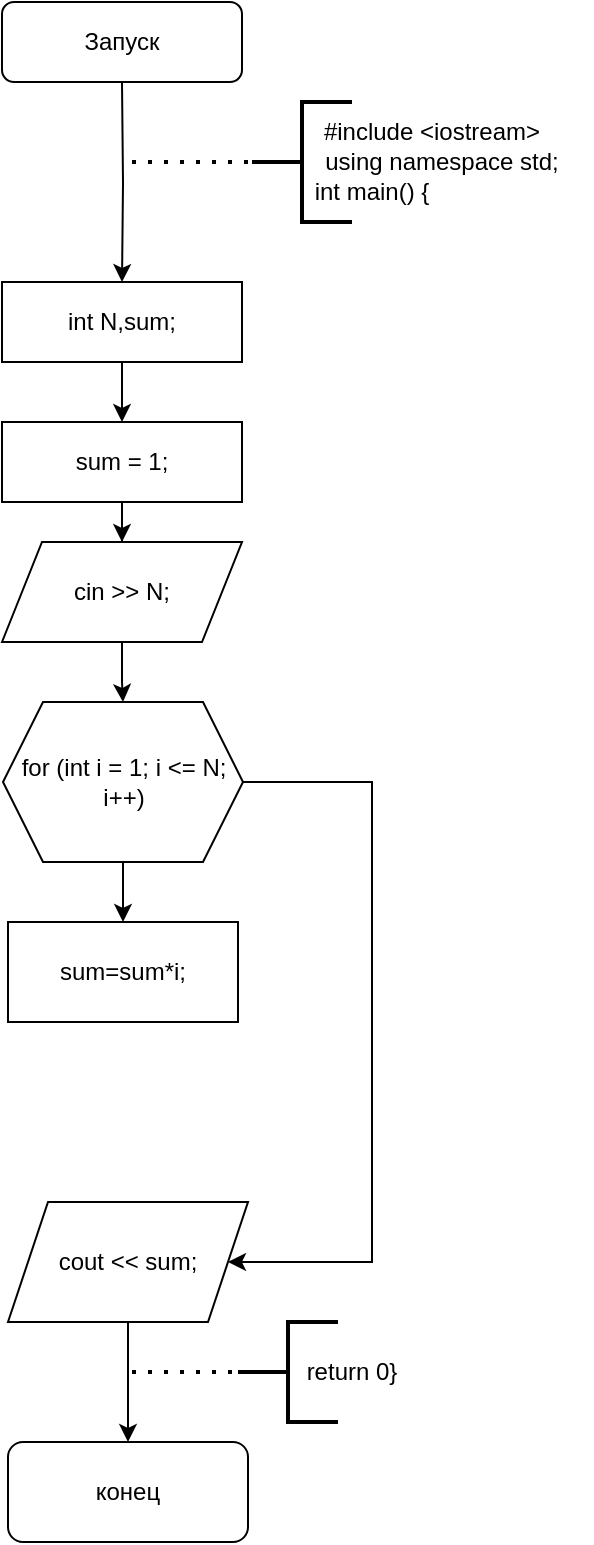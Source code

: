 <mxfile version="15.7.0" type="device"><diagram id="zIiy8nDHos88o5Qo0qlK" name="Page-1"><mxGraphModel dx="1038" dy="575" grid="1" gridSize="10" guides="1" tooltips="1" connect="1" arrows="1" fold="1" page="1" pageScale="1" pageWidth="850" pageHeight="1100" math="0" shadow="0"><root><mxCell id="0"/><mxCell id="1" parent="0"/><mxCell id="zSPpnts7-D77ZTamjD6r-1" style="edgeStyle=orthogonalEdgeStyle;rounded=0;orthogonalLoop=1;jettySize=auto;html=1;entryX=0.5;entryY=0;entryDx=0;entryDy=0;" edge="1" parent="1" target="zSPpnts7-D77ZTamjD6r-4"><mxGeometry relative="1" as="geometry"><mxPoint x="425" y="80" as="sourcePoint"/></mxGeometry></mxCell><mxCell id="zSPpnts7-D77ZTamjD6r-2" value="" style="strokeWidth=2;html=1;shape=mxgraph.flowchart.annotation_2;align=left;labelPosition=right;pointerEvents=1;" vertex="1" parent="1"><mxGeometry x="490" y="90" width="50" height="60" as="geometry"/></mxCell><mxCell id="zSPpnts7-D77ZTamjD6r-3" style="edgeStyle=orthogonalEdgeStyle;rounded=0;orthogonalLoop=1;jettySize=auto;html=1;entryX=0.5;entryY=0;entryDx=0;entryDy=0;" edge="1" parent="1" source="zSPpnts7-D77ZTamjD6r-4" target="zSPpnts7-D77ZTamjD6r-6"><mxGeometry relative="1" as="geometry"/></mxCell><mxCell id="zSPpnts7-D77ZTamjD6r-4" value="int N,sum;" style="rounded=0;whiteSpace=wrap;html=1;" vertex="1" parent="1"><mxGeometry x="365" y="180" width="120" height="40" as="geometry"/></mxCell><mxCell id="zSPpnts7-D77ZTamjD6r-5" style="edgeStyle=orthogonalEdgeStyle;rounded=0;orthogonalLoop=1;jettySize=auto;html=1;entryX=0.5;entryY=0;entryDx=0;entryDy=0;" edge="1" parent="1" source="zSPpnts7-D77ZTamjD6r-6" target="zSPpnts7-D77ZTamjD6r-8"><mxGeometry relative="1" as="geometry"/></mxCell><mxCell id="zSPpnts7-D77ZTamjD6r-6" value="sum = 1;" style="rounded=0;whiteSpace=wrap;html=1;" vertex="1" parent="1"><mxGeometry x="365" y="250" width="120" height="40" as="geometry"/></mxCell><mxCell id="zSPpnts7-D77ZTamjD6r-7" style="edgeStyle=orthogonalEdgeStyle;rounded=0;orthogonalLoop=1;jettySize=auto;html=1;entryX=0.5;entryY=0;entryDx=0;entryDy=0;" edge="1" parent="1" source="zSPpnts7-D77ZTamjD6r-8" target="zSPpnts7-D77ZTamjD6r-11"><mxGeometry relative="1" as="geometry"/></mxCell><mxCell id="zSPpnts7-D77ZTamjD6r-8" value="cin &gt;&gt; N;" style="shape=parallelogram;perimeter=parallelogramPerimeter;whiteSpace=wrap;html=1;fixedSize=1;" vertex="1" parent="1"><mxGeometry x="365" y="310" width="120" height="50" as="geometry"/></mxCell><mxCell id="zSPpnts7-D77ZTamjD6r-9" style="edgeStyle=orthogonalEdgeStyle;rounded=0;orthogonalLoop=1;jettySize=auto;html=1;entryX=0.5;entryY=0;entryDx=0;entryDy=0;" edge="1" parent="1" source="zSPpnts7-D77ZTamjD6r-11" target="zSPpnts7-D77ZTamjD6r-12"><mxGeometry relative="1" as="geometry"/></mxCell><mxCell id="zSPpnts7-D77ZTamjD6r-10" style="edgeStyle=orthogonalEdgeStyle;rounded=0;orthogonalLoop=1;jettySize=auto;html=1;entryX=1;entryY=0.5;entryDx=0;entryDy=0;" edge="1" parent="1" source="zSPpnts7-D77ZTamjD6r-11" target="zSPpnts7-D77ZTamjD6r-15"><mxGeometry relative="1" as="geometry"><mxPoint x="530" y="690" as="targetPoint"/><Array as="points"><mxPoint x="550" y="430"/><mxPoint x="550" y="670"/></Array></mxGeometry></mxCell><mxCell id="zSPpnts7-D77ZTamjD6r-11" value="for (int i = 1; i &lt;= N; i++)" style="shape=hexagon;perimeter=hexagonPerimeter2;whiteSpace=wrap;html=1;fixedSize=1;" vertex="1" parent="1"><mxGeometry x="365.5" y="390" width="120" height="80" as="geometry"/></mxCell><mxCell id="zSPpnts7-D77ZTamjD6r-12" value="sum=sum*i;" style="rounded=0;whiteSpace=wrap;html=1;" vertex="1" parent="1"><mxGeometry x="368" y="500" width="115" height="50" as="geometry"/></mxCell><mxCell id="zSPpnts7-D77ZTamjD6r-13" value="" style="endArrow=none;dashed=1;html=1;dashPattern=1 3;strokeWidth=2;rounded=0;entryX=0;entryY=0.5;entryDx=0;entryDy=0;entryPerimeter=0;" edge="1" parent="1" target="zSPpnts7-D77ZTamjD6r-2"><mxGeometry width="50" height="50" relative="1" as="geometry"><mxPoint x="430" y="120" as="sourcePoint"/><mxPoint x="560" y="190" as="targetPoint"/></mxGeometry></mxCell><mxCell id="zSPpnts7-D77ZTamjD6r-14" style="edgeStyle=orthogonalEdgeStyle;rounded=0;orthogonalLoop=1;jettySize=auto;html=1;" edge="1" parent="1" source="zSPpnts7-D77ZTamjD6r-15" target="zSPpnts7-D77ZTamjD6r-17"><mxGeometry relative="1" as="geometry"/></mxCell><mxCell id="zSPpnts7-D77ZTamjD6r-15" value="cout &amp;lt;&amp;lt; sum;" style="shape=parallelogram;perimeter=parallelogramPerimeter;whiteSpace=wrap;html=1;fixedSize=1;" vertex="1" parent="1"><mxGeometry x="368" y="640" width="120" height="60" as="geometry"/></mxCell><mxCell id="zSPpnts7-D77ZTamjD6r-16" value="Запуск" style="rounded=1;whiteSpace=wrap;html=1;" vertex="1" parent="1"><mxGeometry x="365" y="40" width="120" height="40" as="geometry"/></mxCell><mxCell id="zSPpnts7-D77ZTamjD6r-17" value="конец" style="rounded=1;whiteSpace=wrap;html=1;" vertex="1" parent="1"><mxGeometry x="368" y="760" width="120" height="50" as="geometry"/></mxCell><mxCell id="zSPpnts7-D77ZTamjD6r-18" value="" style="strokeWidth=2;html=1;shape=mxgraph.flowchart.annotation_2;align=left;labelPosition=right;pointerEvents=1;" vertex="1" parent="1"><mxGeometry x="483" y="700" width="50" height="50" as="geometry"/></mxCell><mxCell id="zSPpnts7-D77ZTamjD6r-19" value="return 0}" style="text;html=1;strokeColor=none;fillColor=none;align=center;verticalAlign=middle;whiteSpace=wrap;rounded=0;" vertex="1" parent="1"><mxGeometry x="510" y="710" width="60" height="30" as="geometry"/></mxCell><mxCell id="zSPpnts7-D77ZTamjD6r-20" value="" style="endArrow=none;dashed=1;html=1;dashPattern=1 3;strokeWidth=2;rounded=0;entryX=0;entryY=0.5;entryDx=0;entryDy=0;entryPerimeter=0;" edge="1" parent="1" target="zSPpnts7-D77ZTamjD6r-18"><mxGeometry width="50" height="50" relative="1" as="geometry"><mxPoint x="430" y="725" as="sourcePoint"/><mxPoint x="500" y="680" as="targetPoint"/></mxGeometry></mxCell><mxCell id="zSPpnts7-D77ZTamjD6r-23" value="#include &amp;lt;iostream&amp;gt;" style="text;html=1;strokeColor=none;fillColor=none;align=center;verticalAlign=middle;whiteSpace=wrap;rounded=0;" vertex="1" parent="1"><mxGeometry x="520" y="90" width="120" height="30" as="geometry"/></mxCell><mxCell id="zSPpnts7-D77ZTamjD6r-24" value="using namespace std;" style="text;html=1;strokeColor=none;fillColor=none;align=center;verticalAlign=middle;whiteSpace=wrap;rounded=0;" vertex="1" parent="1"><mxGeometry x="510" y="105" width="150" height="30" as="geometry"/></mxCell><mxCell id="zSPpnts7-D77ZTamjD6r-25" value="int main() {" style="text;html=1;strokeColor=none;fillColor=none;align=center;verticalAlign=middle;whiteSpace=wrap;rounded=0;" vertex="1" parent="1"><mxGeometry x="520" y="120" width="60" height="30" as="geometry"/></mxCell></root></mxGraphModel></diagram></mxfile>